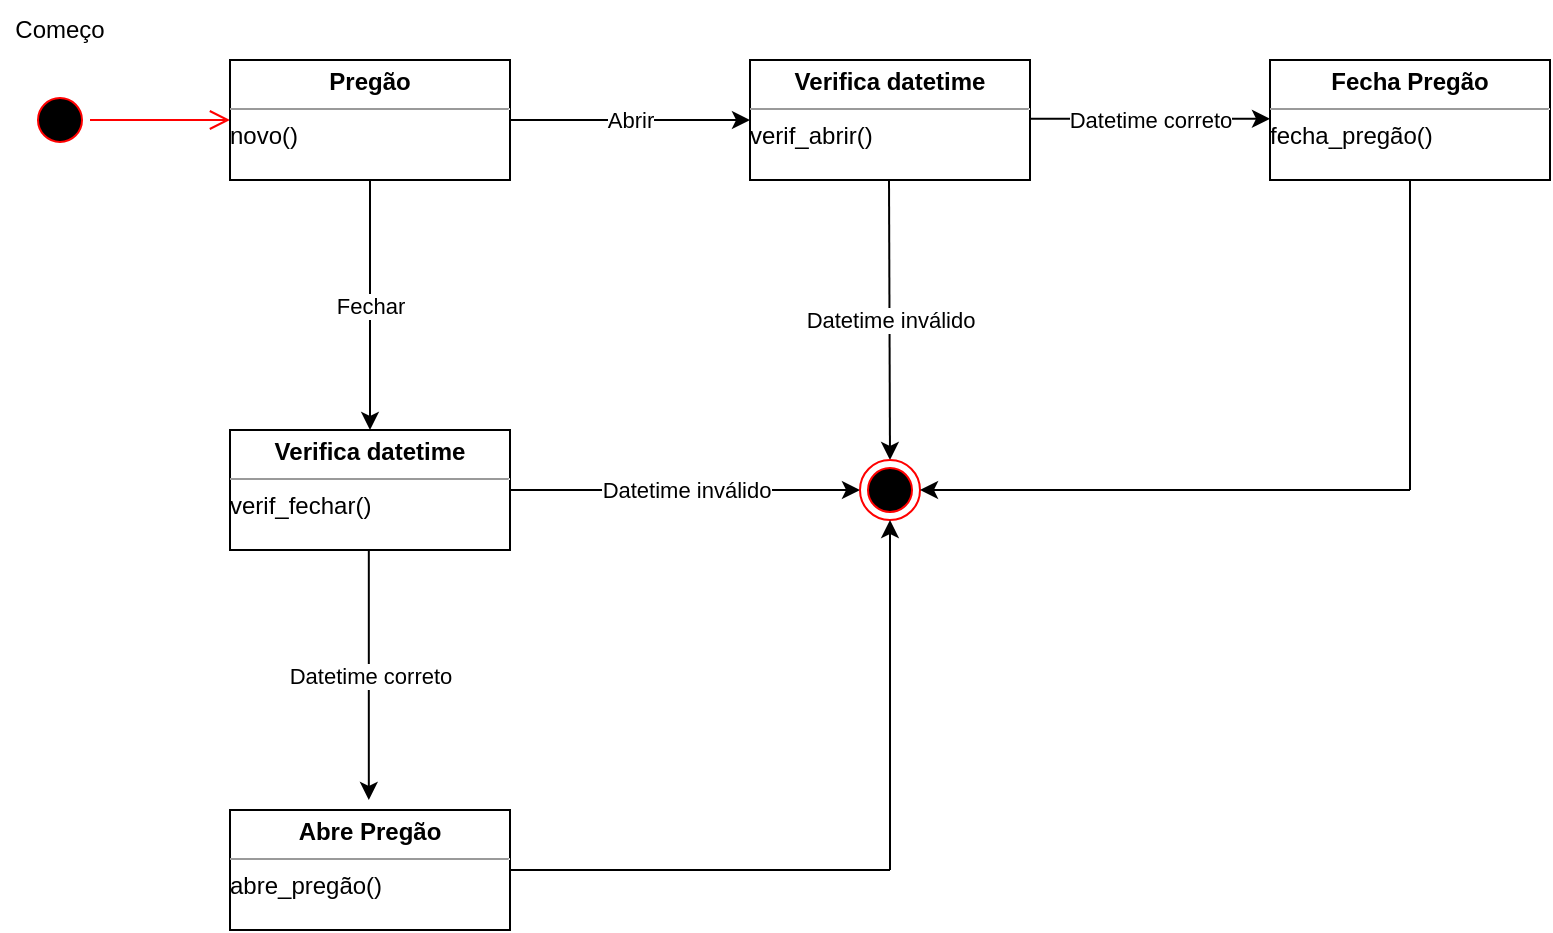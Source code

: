 <mxfile version="18.0.6" type="device"><diagram id="wrDPEIT-J25nSupaG9HL" name="Página-1"><mxGraphModel dx="850" dy="1082" grid="1" gridSize="10" guides="1" tooltips="1" connect="1" arrows="1" fold="1" page="1" pageScale="1" pageWidth="827" pageHeight="1169" math="0" shadow="0"><root><mxCell id="0"/><mxCell id="1" parent="0"/><mxCell id="9M7FCsi-fVChKUEY13EG-4" value="" style="ellipse;html=1;shape=startState;fillColor=#000000;strokeColor=#ff0000;" vertex="1" parent="1"><mxGeometry x="220" y="400" width="30" height="30" as="geometry"/></mxCell><mxCell id="9M7FCsi-fVChKUEY13EG-5" value="" style="edgeStyle=orthogonalEdgeStyle;html=1;verticalAlign=bottom;endArrow=open;endSize=8;strokeColor=#ff0000;rounded=0;" edge="1" source="9M7FCsi-fVChKUEY13EG-4" parent="1"><mxGeometry relative="1" as="geometry"><mxPoint x="320" y="415" as="targetPoint"/></mxGeometry></mxCell><mxCell id="9M7FCsi-fVChKUEY13EG-6" value="&lt;p style=&quot;margin:0px;margin-top:4px;text-align:center;&quot;&gt;&lt;b&gt;Pregão&lt;/b&gt;&lt;/p&gt;&lt;hr size=&quot;1&quot;&gt;&lt;div style=&quot;height:2px;&quot;&gt;novo()&lt;/div&gt;" style="verticalAlign=top;align=left;overflow=fill;fontSize=12;fontFamily=Helvetica;html=1;" vertex="1" parent="1"><mxGeometry x="320" y="385" width="140" height="60" as="geometry"/></mxCell><mxCell id="9M7FCsi-fVChKUEY13EG-8" value="&lt;p style=&quot;margin:0px;margin-top:4px;text-align:center;&quot;&gt;&lt;b&gt;Verifica datetime&lt;/b&gt;&lt;/p&gt;&lt;hr size=&quot;1&quot;&gt;&lt;div style=&quot;height:2px;&quot;&gt;verif_abrir()&lt;/div&gt;" style="verticalAlign=top;align=left;overflow=fill;fontSize=12;fontFamily=Helvetica;html=1;" vertex="1" parent="1"><mxGeometry x="580" y="385" width="140" height="60" as="geometry"/></mxCell><mxCell id="9M7FCsi-fVChKUEY13EG-11" value="" style="endArrow=classic;html=1;rounded=0;exitX=1;exitY=0.5;exitDx=0;exitDy=0;entryX=0;entryY=0.5;entryDx=0;entryDy=0;" edge="1" parent="1" source="9M7FCsi-fVChKUEY13EG-6" target="9M7FCsi-fVChKUEY13EG-8"><mxGeometry relative="1" as="geometry"><mxPoint x="590" y="510" as="sourcePoint"/><mxPoint x="710" y="510" as="targetPoint"/></mxGeometry></mxCell><mxCell id="9M7FCsi-fVChKUEY13EG-12" value="Abrir" style="edgeLabel;resizable=0;html=1;align=center;verticalAlign=middle;" connectable="0" vertex="1" parent="9M7FCsi-fVChKUEY13EG-11"><mxGeometry relative="1" as="geometry"/></mxCell><mxCell id="9M7FCsi-fVChKUEY13EG-16" value="" style="endArrow=classic;html=1;rounded=0;exitX=0.5;exitY=1;exitDx=0;exitDy=0;" edge="1" parent="1" source="9M7FCsi-fVChKUEY13EG-6"><mxGeometry relative="1" as="geometry"><mxPoint x="360" y="560" as="sourcePoint"/><mxPoint x="390" y="570" as="targetPoint"/></mxGeometry></mxCell><mxCell id="9M7FCsi-fVChKUEY13EG-17" value="Fechar" style="edgeLabel;resizable=0;html=1;align=center;verticalAlign=middle;" connectable="0" vertex="1" parent="9M7FCsi-fVChKUEY13EG-16"><mxGeometry relative="1" as="geometry"/></mxCell><mxCell id="9M7FCsi-fVChKUEY13EG-18" value="&lt;p style=&quot;margin:0px;margin-top:4px;text-align:center;&quot;&gt;&lt;b&gt;Verifica datetime&lt;/b&gt;&lt;/p&gt;&lt;hr size=&quot;1&quot;&gt;&lt;div style=&quot;height:2px;&quot;&gt;verif_fechar()&lt;/div&gt;" style="verticalAlign=top;align=left;overflow=fill;fontSize=12;fontFamily=Helvetica;html=1;" vertex="1" parent="1"><mxGeometry x="320" y="570" width="140" height="60" as="geometry"/></mxCell><mxCell id="9M7FCsi-fVChKUEY13EG-19" value="&lt;p style=&quot;margin:0px;margin-top:4px;text-align:center;&quot;&gt;&lt;b&gt;Abre Pregão&lt;/b&gt;&lt;/p&gt;&lt;hr size=&quot;1&quot;&gt;&lt;div style=&quot;height:2px;&quot;&gt;abre_pregão()&lt;/div&gt;" style="verticalAlign=top;align=left;overflow=fill;fontSize=12;fontFamily=Helvetica;html=1;" vertex="1" parent="1"><mxGeometry x="320" y="760" width="140" height="60" as="geometry"/></mxCell><mxCell id="9M7FCsi-fVChKUEY13EG-20" value="&lt;p style=&quot;margin:0px;margin-top:4px;text-align:center;&quot;&gt;&lt;b&gt;Fecha Pregão&lt;/b&gt;&lt;/p&gt;&lt;hr size=&quot;1&quot;&gt;&lt;div style=&quot;height:2px;&quot;&gt;fecha_pregão()&lt;/div&gt;" style="verticalAlign=top;align=left;overflow=fill;fontSize=12;fontFamily=Helvetica;html=1;" vertex="1" parent="1"><mxGeometry x="840" y="385" width="140" height="60" as="geometry"/></mxCell><mxCell id="9M7FCsi-fVChKUEY13EG-21" value="" style="endArrow=classic;html=1;rounded=0;exitX=1;exitY=0.5;exitDx=0;exitDy=0;entryX=0;entryY=0.5;entryDx=0;entryDy=0;" edge="1" parent="1" target="9M7FCsi-fVChKUEY13EG-27"><mxGeometry relative="1" as="geometry"><mxPoint x="460" y="600" as="sourcePoint"/><mxPoint x="580" y="600" as="targetPoint"/></mxGeometry></mxCell><mxCell id="9M7FCsi-fVChKUEY13EG-22" value="Datetime inválido" style="edgeLabel;resizable=0;html=1;align=center;verticalAlign=middle;" connectable="0" vertex="1" parent="9M7FCsi-fVChKUEY13EG-21"><mxGeometry relative="1" as="geometry"/></mxCell><mxCell id="9M7FCsi-fVChKUEY13EG-25" value="" style="endArrow=classic;html=1;rounded=0;exitX=0.5;exitY=1;exitDx=0;exitDy=0;entryX=0.5;entryY=0;entryDx=0;entryDy=0;" edge="1" parent="1" target="9M7FCsi-fVChKUEY13EG-27"><mxGeometry relative="1" as="geometry"><mxPoint x="649.5" y="445" as="sourcePoint"/><mxPoint x="649.5" y="570" as="targetPoint"/></mxGeometry></mxCell><mxCell id="9M7FCsi-fVChKUEY13EG-26" value="Datetime inválido" style="edgeLabel;resizable=0;html=1;align=center;verticalAlign=middle;" connectable="0" vertex="1" parent="9M7FCsi-fVChKUEY13EG-25"><mxGeometry relative="1" as="geometry"/></mxCell><mxCell id="9M7FCsi-fVChKUEY13EG-27" value="" style="ellipse;html=1;shape=endState;fillColor=#000000;strokeColor=#ff0000;" vertex="1" parent="1"><mxGeometry x="635" y="585" width="30" height="30" as="geometry"/></mxCell><mxCell id="9M7FCsi-fVChKUEY13EG-29" value="" style="endArrow=none;html=1;rounded=0;exitX=1;exitY=0.5;exitDx=0;exitDy=0;" edge="1" parent="1" source="9M7FCsi-fVChKUEY13EG-19"><mxGeometry width="50" height="50" relative="1" as="geometry"><mxPoint x="440" y="540" as="sourcePoint"/><mxPoint x="650" y="790" as="targetPoint"/></mxGeometry></mxCell><mxCell id="9M7FCsi-fVChKUEY13EG-30" value="" style="endArrow=classic;html=1;rounded=0;exitX=0.5;exitY=1;exitDx=0;exitDy=0;" edge="1" parent="1"><mxGeometry relative="1" as="geometry"><mxPoint x="389.41" y="630.0" as="sourcePoint"/><mxPoint x="389.41" y="755.0" as="targetPoint"/></mxGeometry></mxCell><mxCell id="9M7FCsi-fVChKUEY13EG-31" value="Datetime correto" style="edgeLabel;resizable=0;html=1;align=center;verticalAlign=middle;" connectable="0" vertex="1" parent="9M7FCsi-fVChKUEY13EG-30"><mxGeometry relative="1" as="geometry"/></mxCell><mxCell id="9M7FCsi-fVChKUEY13EG-32" value="" style="endArrow=classic;html=1;rounded=0;exitX=1;exitY=0.5;exitDx=0;exitDy=0;entryX=0;entryY=0.5;entryDx=0;entryDy=0;" edge="1" parent="1"><mxGeometry relative="1" as="geometry"><mxPoint x="720" y="414.41" as="sourcePoint"/><mxPoint x="840" y="414.41" as="targetPoint"/></mxGeometry></mxCell><mxCell id="9M7FCsi-fVChKUEY13EG-33" value="Datetime correto" style="edgeLabel;resizable=0;html=1;align=center;verticalAlign=middle;" connectable="0" vertex="1" parent="9M7FCsi-fVChKUEY13EG-32"><mxGeometry relative="1" as="geometry"/></mxCell><mxCell id="9M7FCsi-fVChKUEY13EG-34" value="" style="endArrow=classic;html=1;rounded=0;entryX=0.5;entryY=1;entryDx=0;entryDy=0;" edge="1" parent="1" target="9M7FCsi-fVChKUEY13EG-27"><mxGeometry width="50" height="50" relative="1" as="geometry"><mxPoint x="650" y="790" as="sourcePoint"/><mxPoint x="760" y="660" as="targetPoint"/></mxGeometry></mxCell><mxCell id="9M7FCsi-fVChKUEY13EG-35" value="" style="endArrow=none;html=1;rounded=0;entryX=0.5;entryY=1;entryDx=0;entryDy=0;" edge="1" parent="1" target="9M7FCsi-fVChKUEY13EG-20"><mxGeometry width="50" height="50" relative="1" as="geometry"><mxPoint x="910" y="600" as="sourcePoint"/><mxPoint x="690" y="590" as="targetPoint"/></mxGeometry></mxCell><mxCell id="9M7FCsi-fVChKUEY13EG-36" value="" style="endArrow=classic;html=1;rounded=0;entryX=1;entryY=0.5;entryDx=0;entryDy=0;" edge="1" parent="1" target="9M7FCsi-fVChKUEY13EG-27"><mxGeometry width="50" height="50" relative="1" as="geometry"><mxPoint x="910" y="600" as="sourcePoint"/><mxPoint x="690" y="590" as="targetPoint"/></mxGeometry></mxCell><mxCell id="9M7FCsi-fVChKUEY13EG-37" value="Começo" style="text;html=1;strokeColor=none;fillColor=none;align=center;verticalAlign=middle;whiteSpace=wrap;rounded=0;" vertex="1" parent="1"><mxGeometry x="205" y="355" width="60" height="30" as="geometry"/></mxCell></root></mxGraphModel></diagram></mxfile>